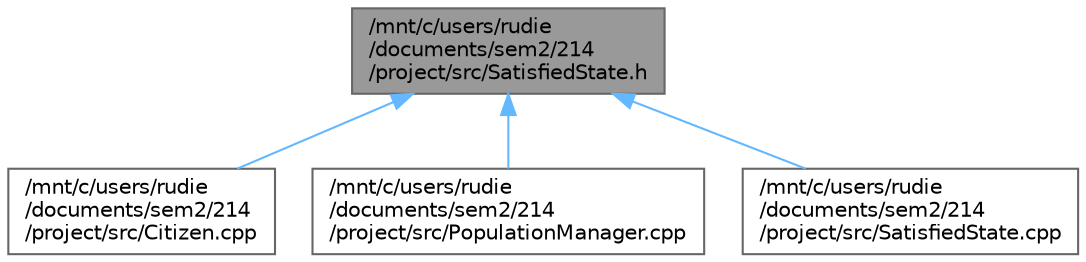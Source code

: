 digraph "/mnt/c/users/rudie/documents/sem2/214/project/src/SatisfiedState.h"
{
 // LATEX_PDF_SIZE
  bgcolor="transparent";
  edge [fontname=Helvetica,fontsize=10,labelfontname=Helvetica,labelfontsize=10];
  node [fontname=Helvetica,fontsize=10,shape=box,height=0.2,width=0.4];
  Node1 [id="Node000001",label="/mnt/c/users/rudie\l/documents/sem2/214\l/project/src/SatisfiedState.h",height=0.2,width=0.4,color="gray40", fillcolor="grey60", style="filled", fontcolor="black",tooltip="Header file for the SatisfiedState class."];
  Node1 -> Node2 [id="edge4_Node000001_Node000002",dir="back",color="steelblue1",style="solid",tooltip=" "];
  Node2 [id="Node000002",label="/mnt/c/users/rudie\l/documents/sem2/214\l/project/src/Citizen.cpp",height=0.2,width=0.4,color="grey40", fillcolor="white", style="filled",URL="$Citizen_8cpp.html",tooltip="Implementation of the Citizen class."];
  Node1 -> Node3 [id="edge5_Node000001_Node000003",dir="back",color="steelblue1",style="solid",tooltip=" "];
  Node3 [id="Node000003",label="/mnt/c/users/rudie\l/documents/sem2/214\l/project/src/PopulationManager.cpp",height=0.2,width=0.4,color="grey40", fillcolor="white", style="filled",URL="$PopulationManager_8cpp.html",tooltip="Implementation of the PopulationManager class."];
  Node1 -> Node4 [id="edge6_Node000001_Node000004",dir="back",color="steelblue1",style="solid",tooltip=" "];
  Node4 [id="Node000004",label="/mnt/c/users/rudie\l/documents/sem2/214\l/project/src/SatisfiedState.cpp",height=0.2,width=0.4,color="grey40", fillcolor="white", style="filled",URL="$SatisfiedState_8cpp.html",tooltip="Implementation file for the SatisfiedState class."];
}
